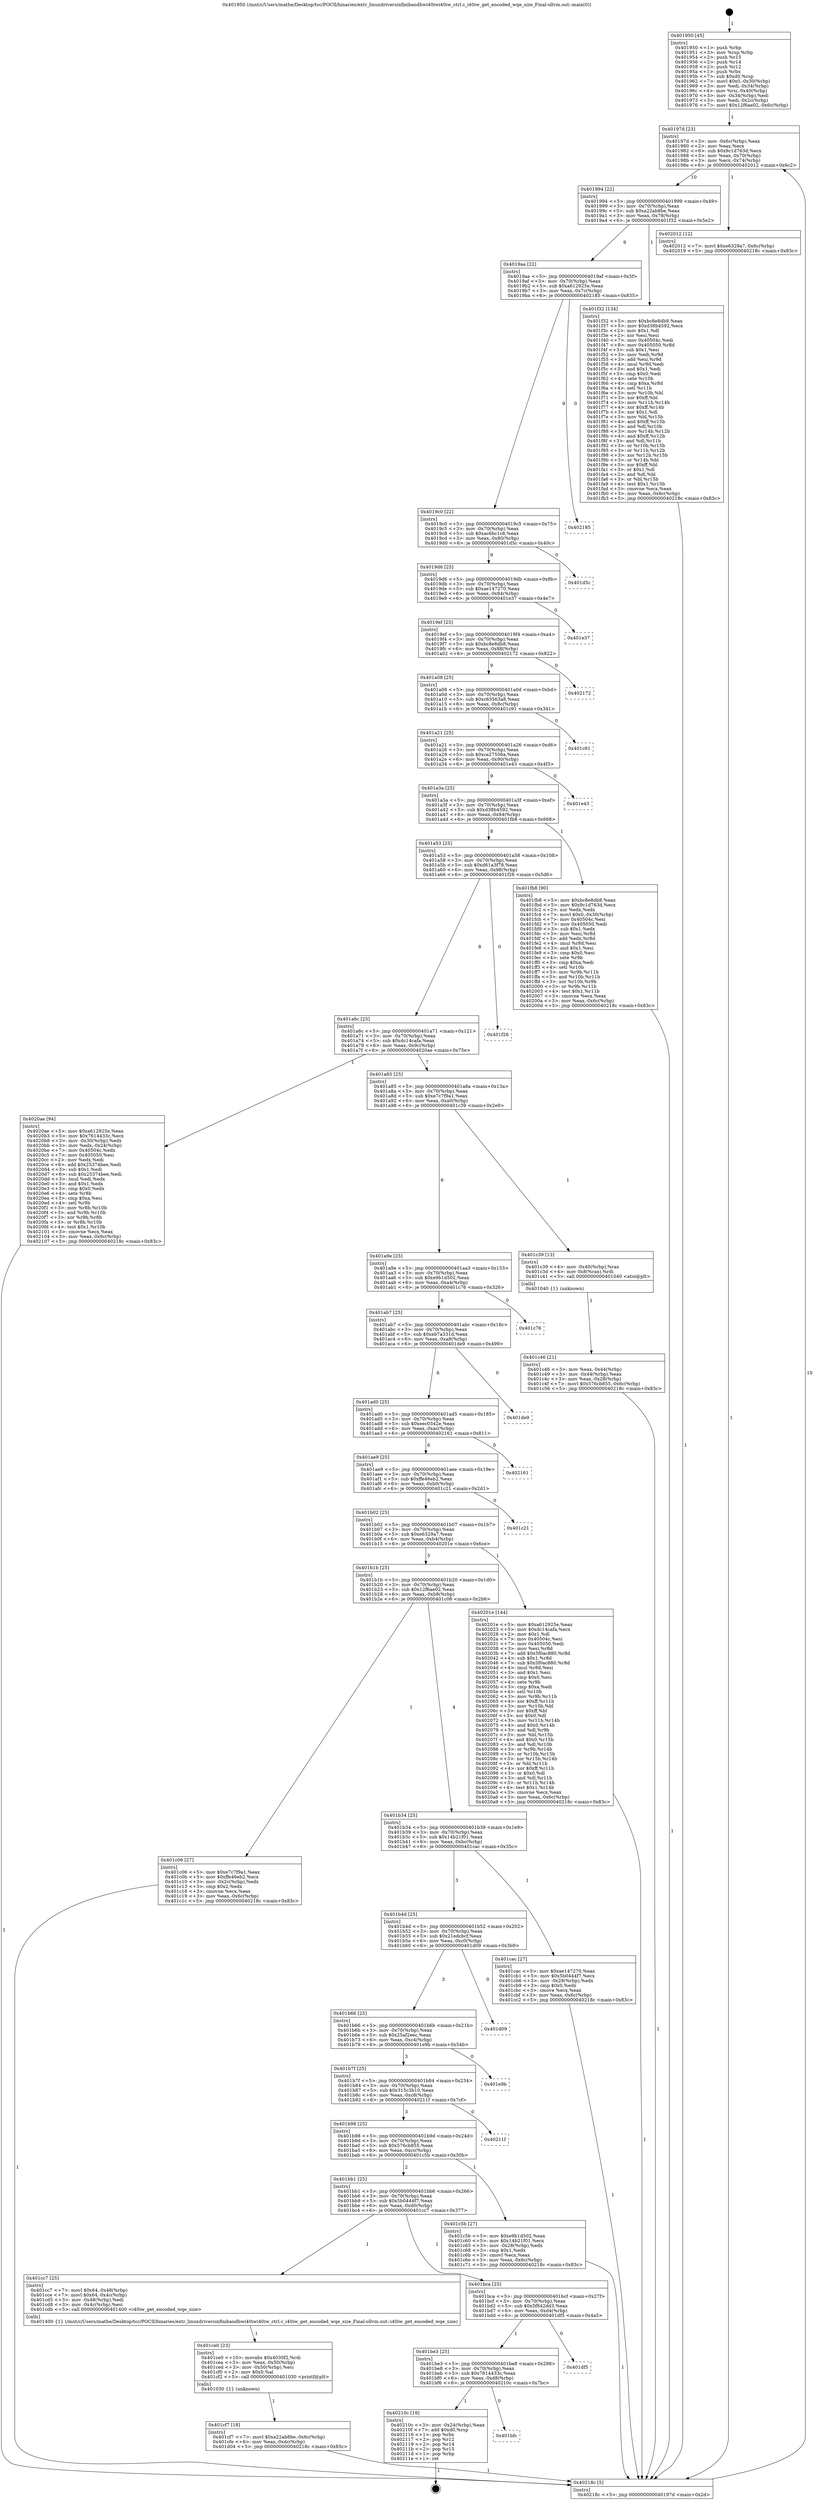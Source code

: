 digraph "0x401950" {
  label = "0x401950 (/mnt/c/Users/mathe/Desktop/tcc/POCII/binaries/extr_linuxdriversinfinibandhwi40iwi40iw_ctrl.c_i40iw_get_encoded_wqe_size_Final-ollvm.out::main(0))"
  labelloc = "t"
  node[shape=record]

  Entry [label="",width=0.3,height=0.3,shape=circle,fillcolor=black,style=filled]
  "0x40197d" [label="{
     0x40197d [23]\l
     | [instrs]\l
     &nbsp;&nbsp;0x40197d \<+3\>: mov -0x6c(%rbp),%eax\l
     &nbsp;&nbsp;0x401980 \<+2\>: mov %eax,%ecx\l
     &nbsp;&nbsp;0x401982 \<+6\>: sub $0x9c1d763d,%ecx\l
     &nbsp;&nbsp;0x401988 \<+3\>: mov %eax,-0x70(%rbp)\l
     &nbsp;&nbsp;0x40198b \<+3\>: mov %ecx,-0x74(%rbp)\l
     &nbsp;&nbsp;0x40198e \<+6\>: je 0000000000402012 \<main+0x6c2\>\l
  }"]
  "0x402012" [label="{
     0x402012 [12]\l
     | [instrs]\l
     &nbsp;&nbsp;0x402012 \<+7\>: movl $0xe6329a7,-0x6c(%rbp)\l
     &nbsp;&nbsp;0x402019 \<+5\>: jmp 000000000040218c \<main+0x83c\>\l
  }"]
  "0x401994" [label="{
     0x401994 [22]\l
     | [instrs]\l
     &nbsp;&nbsp;0x401994 \<+5\>: jmp 0000000000401999 \<main+0x49\>\l
     &nbsp;&nbsp;0x401999 \<+3\>: mov -0x70(%rbp),%eax\l
     &nbsp;&nbsp;0x40199c \<+5\>: sub $0xa22ab8be,%eax\l
     &nbsp;&nbsp;0x4019a1 \<+3\>: mov %eax,-0x78(%rbp)\l
     &nbsp;&nbsp;0x4019a4 \<+6\>: je 0000000000401f32 \<main+0x5e2\>\l
  }"]
  Exit [label="",width=0.3,height=0.3,shape=circle,fillcolor=black,style=filled,peripheries=2]
  "0x401f32" [label="{
     0x401f32 [134]\l
     | [instrs]\l
     &nbsp;&nbsp;0x401f32 \<+5\>: mov $0xbc8e8db8,%eax\l
     &nbsp;&nbsp;0x401f37 \<+5\>: mov $0xd38b4592,%ecx\l
     &nbsp;&nbsp;0x401f3c \<+2\>: mov $0x1,%dl\l
     &nbsp;&nbsp;0x401f3e \<+2\>: xor %esi,%esi\l
     &nbsp;&nbsp;0x401f40 \<+7\>: mov 0x40504c,%edi\l
     &nbsp;&nbsp;0x401f47 \<+8\>: mov 0x405050,%r8d\l
     &nbsp;&nbsp;0x401f4f \<+3\>: sub $0x1,%esi\l
     &nbsp;&nbsp;0x401f52 \<+3\>: mov %edi,%r9d\l
     &nbsp;&nbsp;0x401f55 \<+3\>: add %esi,%r9d\l
     &nbsp;&nbsp;0x401f58 \<+4\>: imul %r9d,%edi\l
     &nbsp;&nbsp;0x401f5c \<+3\>: and $0x1,%edi\l
     &nbsp;&nbsp;0x401f5f \<+3\>: cmp $0x0,%edi\l
     &nbsp;&nbsp;0x401f62 \<+4\>: sete %r10b\l
     &nbsp;&nbsp;0x401f66 \<+4\>: cmp $0xa,%r8d\l
     &nbsp;&nbsp;0x401f6a \<+4\>: setl %r11b\l
     &nbsp;&nbsp;0x401f6e \<+3\>: mov %r10b,%bl\l
     &nbsp;&nbsp;0x401f71 \<+3\>: xor $0xff,%bl\l
     &nbsp;&nbsp;0x401f74 \<+3\>: mov %r11b,%r14b\l
     &nbsp;&nbsp;0x401f77 \<+4\>: xor $0xff,%r14b\l
     &nbsp;&nbsp;0x401f7b \<+3\>: xor $0x1,%dl\l
     &nbsp;&nbsp;0x401f7e \<+3\>: mov %bl,%r15b\l
     &nbsp;&nbsp;0x401f81 \<+4\>: and $0xff,%r15b\l
     &nbsp;&nbsp;0x401f85 \<+3\>: and %dl,%r10b\l
     &nbsp;&nbsp;0x401f88 \<+3\>: mov %r14b,%r12b\l
     &nbsp;&nbsp;0x401f8b \<+4\>: and $0xff,%r12b\l
     &nbsp;&nbsp;0x401f8f \<+3\>: and %dl,%r11b\l
     &nbsp;&nbsp;0x401f92 \<+3\>: or %r10b,%r15b\l
     &nbsp;&nbsp;0x401f95 \<+3\>: or %r11b,%r12b\l
     &nbsp;&nbsp;0x401f98 \<+3\>: xor %r12b,%r15b\l
     &nbsp;&nbsp;0x401f9b \<+3\>: or %r14b,%bl\l
     &nbsp;&nbsp;0x401f9e \<+3\>: xor $0xff,%bl\l
     &nbsp;&nbsp;0x401fa1 \<+3\>: or $0x1,%dl\l
     &nbsp;&nbsp;0x401fa4 \<+2\>: and %dl,%bl\l
     &nbsp;&nbsp;0x401fa6 \<+3\>: or %bl,%r15b\l
     &nbsp;&nbsp;0x401fa9 \<+4\>: test $0x1,%r15b\l
     &nbsp;&nbsp;0x401fad \<+3\>: cmovne %ecx,%eax\l
     &nbsp;&nbsp;0x401fb0 \<+3\>: mov %eax,-0x6c(%rbp)\l
     &nbsp;&nbsp;0x401fb3 \<+5\>: jmp 000000000040218c \<main+0x83c\>\l
  }"]
  "0x4019aa" [label="{
     0x4019aa [22]\l
     | [instrs]\l
     &nbsp;&nbsp;0x4019aa \<+5\>: jmp 00000000004019af \<main+0x5f\>\l
     &nbsp;&nbsp;0x4019af \<+3\>: mov -0x70(%rbp),%eax\l
     &nbsp;&nbsp;0x4019b2 \<+5\>: sub $0xa612925e,%eax\l
     &nbsp;&nbsp;0x4019b7 \<+3\>: mov %eax,-0x7c(%rbp)\l
     &nbsp;&nbsp;0x4019ba \<+6\>: je 0000000000402185 \<main+0x835\>\l
  }"]
  "0x401bfc" [label="{
     0x401bfc\l
  }", style=dashed]
  "0x402185" [label="{
     0x402185\l
  }", style=dashed]
  "0x4019c0" [label="{
     0x4019c0 [22]\l
     | [instrs]\l
     &nbsp;&nbsp;0x4019c0 \<+5\>: jmp 00000000004019c5 \<main+0x75\>\l
     &nbsp;&nbsp;0x4019c5 \<+3\>: mov -0x70(%rbp),%eax\l
     &nbsp;&nbsp;0x4019c8 \<+5\>: sub $0xac6bc1c8,%eax\l
     &nbsp;&nbsp;0x4019cd \<+3\>: mov %eax,-0x80(%rbp)\l
     &nbsp;&nbsp;0x4019d0 \<+6\>: je 0000000000401d5c \<main+0x40c\>\l
  }"]
  "0x40210c" [label="{
     0x40210c [19]\l
     | [instrs]\l
     &nbsp;&nbsp;0x40210c \<+3\>: mov -0x24(%rbp),%eax\l
     &nbsp;&nbsp;0x40210f \<+7\>: add $0xd0,%rsp\l
     &nbsp;&nbsp;0x402116 \<+1\>: pop %rbx\l
     &nbsp;&nbsp;0x402117 \<+2\>: pop %r12\l
     &nbsp;&nbsp;0x402119 \<+2\>: pop %r14\l
     &nbsp;&nbsp;0x40211b \<+2\>: pop %r15\l
     &nbsp;&nbsp;0x40211d \<+1\>: pop %rbp\l
     &nbsp;&nbsp;0x40211e \<+1\>: ret\l
  }"]
  "0x401d5c" [label="{
     0x401d5c\l
  }", style=dashed]
  "0x4019d6" [label="{
     0x4019d6 [25]\l
     | [instrs]\l
     &nbsp;&nbsp;0x4019d6 \<+5\>: jmp 00000000004019db \<main+0x8b\>\l
     &nbsp;&nbsp;0x4019db \<+3\>: mov -0x70(%rbp),%eax\l
     &nbsp;&nbsp;0x4019de \<+5\>: sub $0xae147270,%eax\l
     &nbsp;&nbsp;0x4019e3 \<+6\>: mov %eax,-0x84(%rbp)\l
     &nbsp;&nbsp;0x4019e9 \<+6\>: je 0000000000401e37 \<main+0x4e7\>\l
  }"]
  "0x401be3" [label="{
     0x401be3 [25]\l
     | [instrs]\l
     &nbsp;&nbsp;0x401be3 \<+5\>: jmp 0000000000401be8 \<main+0x298\>\l
     &nbsp;&nbsp;0x401be8 \<+3\>: mov -0x70(%rbp),%eax\l
     &nbsp;&nbsp;0x401beb \<+5\>: sub $0x7614433c,%eax\l
     &nbsp;&nbsp;0x401bf0 \<+6\>: mov %eax,-0xd8(%rbp)\l
     &nbsp;&nbsp;0x401bf6 \<+6\>: je 000000000040210c \<main+0x7bc\>\l
  }"]
  "0x401e37" [label="{
     0x401e37\l
  }", style=dashed]
  "0x4019ef" [label="{
     0x4019ef [25]\l
     | [instrs]\l
     &nbsp;&nbsp;0x4019ef \<+5\>: jmp 00000000004019f4 \<main+0xa4\>\l
     &nbsp;&nbsp;0x4019f4 \<+3\>: mov -0x70(%rbp),%eax\l
     &nbsp;&nbsp;0x4019f7 \<+5\>: sub $0xbc8e8db8,%eax\l
     &nbsp;&nbsp;0x4019fc \<+6\>: mov %eax,-0x88(%rbp)\l
     &nbsp;&nbsp;0x401a02 \<+6\>: je 0000000000402172 \<main+0x822\>\l
  }"]
  "0x401df5" [label="{
     0x401df5\l
  }", style=dashed]
  "0x402172" [label="{
     0x402172\l
  }", style=dashed]
  "0x401a08" [label="{
     0x401a08 [25]\l
     | [instrs]\l
     &nbsp;&nbsp;0x401a08 \<+5\>: jmp 0000000000401a0d \<main+0xbd\>\l
     &nbsp;&nbsp;0x401a0d \<+3\>: mov -0x70(%rbp),%eax\l
     &nbsp;&nbsp;0x401a10 \<+5\>: sub $0xc63563a8,%eax\l
     &nbsp;&nbsp;0x401a15 \<+6\>: mov %eax,-0x8c(%rbp)\l
     &nbsp;&nbsp;0x401a1b \<+6\>: je 0000000000401c91 \<main+0x341\>\l
  }"]
  "0x401cf7" [label="{
     0x401cf7 [18]\l
     | [instrs]\l
     &nbsp;&nbsp;0x401cf7 \<+7\>: movl $0xa22ab8be,-0x6c(%rbp)\l
     &nbsp;&nbsp;0x401cfe \<+6\>: mov %eax,-0xdc(%rbp)\l
     &nbsp;&nbsp;0x401d04 \<+5\>: jmp 000000000040218c \<main+0x83c\>\l
  }"]
  "0x401c91" [label="{
     0x401c91\l
  }", style=dashed]
  "0x401a21" [label="{
     0x401a21 [25]\l
     | [instrs]\l
     &nbsp;&nbsp;0x401a21 \<+5\>: jmp 0000000000401a26 \<main+0xd6\>\l
     &nbsp;&nbsp;0x401a26 \<+3\>: mov -0x70(%rbp),%eax\l
     &nbsp;&nbsp;0x401a29 \<+5\>: sub $0xca27556a,%eax\l
     &nbsp;&nbsp;0x401a2e \<+6\>: mov %eax,-0x90(%rbp)\l
     &nbsp;&nbsp;0x401a34 \<+6\>: je 0000000000401e43 \<main+0x4f3\>\l
  }"]
  "0x401ce0" [label="{
     0x401ce0 [23]\l
     | [instrs]\l
     &nbsp;&nbsp;0x401ce0 \<+10\>: movabs $0x4030f2,%rdi\l
     &nbsp;&nbsp;0x401cea \<+3\>: mov %eax,-0x50(%rbp)\l
     &nbsp;&nbsp;0x401ced \<+3\>: mov -0x50(%rbp),%esi\l
     &nbsp;&nbsp;0x401cf0 \<+2\>: mov $0x0,%al\l
     &nbsp;&nbsp;0x401cf2 \<+5\>: call 0000000000401030 \<printf@plt\>\l
     | [calls]\l
     &nbsp;&nbsp;0x401030 \{1\} (unknown)\l
  }"]
  "0x401e43" [label="{
     0x401e43\l
  }", style=dashed]
  "0x401a3a" [label="{
     0x401a3a [25]\l
     | [instrs]\l
     &nbsp;&nbsp;0x401a3a \<+5\>: jmp 0000000000401a3f \<main+0xef\>\l
     &nbsp;&nbsp;0x401a3f \<+3\>: mov -0x70(%rbp),%eax\l
     &nbsp;&nbsp;0x401a42 \<+5\>: sub $0xd38b4592,%eax\l
     &nbsp;&nbsp;0x401a47 \<+6\>: mov %eax,-0x94(%rbp)\l
     &nbsp;&nbsp;0x401a4d \<+6\>: je 0000000000401fb8 \<main+0x668\>\l
  }"]
  "0x401bca" [label="{
     0x401bca [25]\l
     | [instrs]\l
     &nbsp;&nbsp;0x401bca \<+5\>: jmp 0000000000401bcf \<main+0x27f\>\l
     &nbsp;&nbsp;0x401bcf \<+3\>: mov -0x70(%rbp),%eax\l
     &nbsp;&nbsp;0x401bd2 \<+5\>: sub $0x5f842dd3,%eax\l
     &nbsp;&nbsp;0x401bd7 \<+6\>: mov %eax,-0xd4(%rbp)\l
     &nbsp;&nbsp;0x401bdd \<+6\>: je 0000000000401df5 \<main+0x4a5\>\l
  }"]
  "0x401fb8" [label="{
     0x401fb8 [90]\l
     | [instrs]\l
     &nbsp;&nbsp;0x401fb8 \<+5\>: mov $0xbc8e8db8,%eax\l
     &nbsp;&nbsp;0x401fbd \<+5\>: mov $0x9c1d763d,%ecx\l
     &nbsp;&nbsp;0x401fc2 \<+2\>: xor %edx,%edx\l
     &nbsp;&nbsp;0x401fc4 \<+7\>: movl $0x0,-0x30(%rbp)\l
     &nbsp;&nbsp;0x401fcb \<+7\>: mov 0x40504c,%esi\l
     &nbsp;&nbsp;0x401fd2 \<+7\>: mov 0x405050,%edi\l
     &nbsp;&nbsp;0x401fd9 \<+3\>: sub $0x1,%edx\l
     &nbsp;&nbsp;0x401fdc \<+3\>: mov %esi,%r8d\l
     &nbsp;&nbsp;0x401fdf \<+3\>: add %edx,%r8d\l
     &nbsp;&nbsp;0x401fe2 \<+4\>: imul %r8d,%esi\l
     &nbsp;&nbsp;0x401fe6 \<+3\>: and $0x1,%esi\l
     &nbsp;&nbsp;0x401fe9 \<+3\>: cmp $0x0,%esi\l
     &nbsp;&nbsp;0x401fec \<+4\>: sete %r9b\l
     &nbsp;&nbsp;0x401ff0 \<+3\>: cmp $0xa,%edi\l
     &nbsp;&nbsp;0x401ff3 \<+4\>: setl %r10b\l
     &nbsp;&nbsp;0x401ff7 \<+3\>: mov %r9b,%r11b\l
     &nbsp;&nbsp;0x401ffa \<+3\>: and %r10b,%r11b\l
     &nbsp;&nbsp;0x401ffd \<+3\>: xor %r10b,%r9b\l
     &nbsp;&nbsp;0x402000 \<+3\>: or %r9b,%r11b\l
     &nbsp;&nbsp;0x402003 \<+4\>: test $0x1,%r11b\l
     &nbsp;&nbsp;0x402007 \<+3\>: cmovne %ecx,%eax\l
     &nbsp;&nbsp;0x40200a \<+3\>: mov %eax,-0x6c(%rbp)\l
     &nbsp;&nbsp;0x40200d \<+5\>: jmp 000000000040218c \<main+0x83c\>\l
  }"]
  "0x401a53" [label="{
     0x401a53 [25]\l
     | [instrs]\l
     &nbsp;&nbsp;0x401a53 \<+5\>: jmp 0000000000401a58 \<main+0x108\>\l
     &nbsp;&nbsp;0x401a58 \<+3\>: mov -0x70(%rbp),%eax\l
     &nbsp;&nbsp;0x401a5b \<+5\>: sub $0xd61a3f78,%eax\l
     &nbsp;&nbsp;0x401a60 \<+6\>: mov %eax,-0x98(%rbp)\l
     &nbsp;&nbsp;0x401a66 \<+6\>: je 0000000000401f26 \<main+0x5d6\>\l
  }"]
  "0x401cc7" [label="{
     0x401cc7 [25]\l
     | [instrs]\l
     &nbsp;&nbsp;0x401cc7 \<+7\>: movl $0x64,-0x48(%rbp)\l
     &nbsp;&nbsp;0x401cce \<+7\>: movl $0x64,-0x4c(%rbp)\l
     &nbsp;&nbsp;0x401cd5 \<+3\>: mov -0x48(%rbp),%edi\l
     &nbsp;&nbsp;0x401cd8 \<+3\>: mov -0x4c(%rbp),%esi\l
     &nbsp;&nbsp;0x401cdb \<+5\>: call 0000000000401400 \<i40iw_get_encoded_wqe_size\>\l
     | [calls]\l
     &nbsp;&nbsp;0x401400 \{1\} (/mnt/c/Users/mathe/Desktop/tcc/POCII/binaries/extr_linuxdriversinfinibandhwi40iwi40iw_ctrl.c_i40iw_get_encoded_wqe_size_Final-ollvm.out::i40iw_get_encoded_wqe_size)\l
  }"]
  "0x401f26" [label="{
     0x401f26\l
  }", style=dashed]
  "0x401a6c" [label="{
     0x401a6c [25]\l
     | [instrs]\l
     &nbsp;&nbsp;0x401a6c \<+5\>: jmp 0000000000401a71 \<main+0x121\>\l
     &nbsp;&nbsp;0x401a71 \<+3\>: mov -0x70(%rbp),%eax\l
     &nbsp;&nbsp;0x401a74 \<+5\>: sub $0xdc14cafa,%eax\l
     &nbsp;&nbsp;0x401a79 \<+6\>: mov %eax,-0x9c(%rbp)\l
     &nbsp;&nbsp;0x401a7f \<+6\>: je 00000000004020ae \<main+0x75e\>\l
  }"]
  "0x401bb1" [label="{
     0x401bb1 [25]\l
     | [instrs]\l
     &nbsp;&nbsp;0x401bb1 \<+5\>: jmp 0000000000401bb6 \<main+0x266\>\l
     &nbsp;&nbsp;0x401bb6 \<+3\>: mov -0x70(%rbp),%eax\l
     &nbsp;&nbsp;0x401bb9 \<+5\>: sub $0x5b0444f7,%eax\l
     &nbsp;&nbsp;0x401bbe \<+6\>: mov %eax,-0xd0(%rbp)\l
     &nbsp;&nbsp;0x401bc4 \<+6\>: je 0000000000401cc7 \<main+0x377\>\l
  }"]
  "0x4020ae" [label="{
     0x4020ae [94]\l
     | [instrs]\l
     &nbsp;&nbsp;0x4020ae \<+5\>: mov $0xa612925e,%eax\l
     &nbsp;&nbsp;0x4020b3 \<+5\>: mov $0x7614433c,%ecx\l
     &nbsp;&nbsp;0x4020b8 \<+3\>: mov -0x30(%rbp),%edx\l
     &nbsp;&nbsp;0x4020bb \<+3\>: mov %edx,-0x24(%rbp)\l
     &nbsp;&nbsp;0x4020be \<+7\>: mov 0x40504c,%edx\l
     &nbsp;&nbsp;0x4020c5 \<+7\>: mov 0x405050,%esi\l
     &nbsp;&nbsp;0x4020cc \<+2\>: mov %edx,%edi\l
     &nbsp;&nbsp;0x4020ce \<+6\>: add $0x25374bee,%edi\l
     &nbsp;&nbsp;0x4020d4 \<+3\>: sub $0x1,%edi\l
     &nbsp;&nbsp;0x4020d7 \<+6\>: sub $0x25374bee,%edi\l
     &nbsp;&nbsp;0x4020dd \<+3\>: imul %edi,%edx\l
     &nbsp;&nbsp;0x4020e0 \<+3\>: and $0x1,%edx\l
     &nbsp;&nbsp;0x4020e3 \<+3\>: cmp $0x0,%edx\l
     &nbsp;&nbsp;0x4020e6 \<+4\>: sete %r8b\l
     &nbsp;&nbsp;0x4020ea \<+3\>: cmp $0xa,%esi\l
     &nbsp;&nbsp;0x4020ed \<+4\>: setl %r9b\l
     &nbsp;&nbsp;0x4020f1 \<+3\>: mov %r8b,%r10b\l
     &nbsp;&nbsp;0x4020f4 \<+3\>: and %r9b,%r10b\l
     &nbsp;&nbsp;0x4020f7 \<+3\>: xor %r9b,%r8b\l
     &nbsp;&nbsp;0x4020fa \<+3\>: or %r8b,%r10b\l
     &nbsp;&nbsp;0x4020fd \<+4\>: test $0x1,%r10b\l
     &nbsp;&nbsp;0x402101 \<+3\>: cmovne %ecx,%eax\l
     &nbsp;&nbsp;0x402104 \<+3\>: mov %eax,-0x6c(%rbp)\l
     &nbsp;&nbsp;0x402107 \<+5\>: jmp 000000000040218c \<main+0x83c\>\l
  }"]
  "0x401a85" [label="{
     0x401a85 [25]\l
     | [instrs]\l
     &nbsp;&nbsp;0x401a85 \<+5\>: jmp 0000000000401a8a \<main+0x13a\>\l
     &nbsp;&nbsp;0x401a8a \<+3\>: mov -0x70(%rbp),%eax\l
     &nbsp;&nbsp;0x401a8d \<+5\>: sub $0xe7c7f9a1,%eax\l
     &nbsp;&nbsp;0x401a92 \<+6\>: mov %eax,-0xa0(%rbp)\l
     &nbsp;&nbsp;0x401a98 \<+6\>: je 0000000000401c39 \<main+0x2e9\>\l
  }"]
  "0x401c5b" [label="{
     0x401c5b [27]\l
     | [instrs]\l
     &nbsp;&nbsp;0x401c5b \<+5\>: mov $0xe9b1d502,%eax\l
     &nbsp;&nbsp;0x401c60 \<+5\>: mov $0x14b21f01,%ecx\l
     &nbsp;&nbsp;0x401c65 \<+3\>: mov -0x28(%rbp),%edx\l
     &nbsp;&nbsp;0x401c68 \<+3\>: cmp $0x1,%edx\l
     &nbsp;&nbsp;0x401c6b \<+3\>: cmovl %ecx,%eax\l
     &nbsp;&nbsp;0x401c6e \<+3\>: mov %eax,-0x6c(%rbp)\l
     &nbsp;&nbsp;0x401c71 \<+5\>: jmp 000000000040218c \<main+0x83c\>\l
  }"]
  "0x401c39" [label="{
     0x401c39 [13]\l
     | [instrs]\l
     &nbsp;&nbsp;0x401c39 \<+4\>: mov -0x40(%rbp),%rax\l
     &nbsp;&nbsp;0x401c3d \<+4\>: mov 0x8(%rax),%rdi\l
     &nbsp;&nbsp;0x401c41 \<+5\>: call 0000000000401040 \<atoi@plt\>\l
     | [calls]\l
     &nbsp;&nbsp;0x401040 \{1\} (unknown)\l
  }"]
  "0x401a9e" [label="{
     0x401a9e [25]\l
     | [instrs]\l
     &nbsp;&nbsp;0x401a9e \<+5\>: jmp 0000000000401aa3 \<main+0x153\>\l
     &nbsp;&nbsp;0x401aa3 \<+3\>: mov -0x70(%rbp),%eax\l
     &nbsp;&nbsp;0x401aa6 \<+5\>: sub $0xe9b1d502,%eax\l
     &nbsp;&nbsp;0x401aab \<+6\>: mov %eax,-0xa4(%rbp)\l
     &nbsp;&nbsp;0x401ab1 \<+6\>: je 0000000000401c76 \<main+0x326\>\l
  }"]
  "0x401b98" [label="{
     0x401b98 [25]\l
     | [instrs]\l
     &nbsp;&nbsp;0x401b98 \<+5\>: jmp 0000000000401b9d \<main+0x24d\>\l
     &nbsp;&nbsp;0x401b9d \<+3\>: mov -0x70(%rbp),%eax\l
     &nbsp;&nbsp;0x401ba0 \<+5\>: sub $0x576cb855,%eax\l
     &nbsp;&nbsp;0x401ba5 \<+6\>: mov %eax,-0xcc(%rbp)\l
     &nbsp;&nbsp;0x401bab \<+6\>: je 0000000000401c5b \<main+0x30b\>\l
  }"]
  "0x401c76" [label="{
     0x401c76\l
  }", style=dashed]
  "0x401ab7" [label="{
     0x401ab7 [25]\l
     | [instrs]\l
     &nbsp;&nbsp;0x401ab7 \<+5\>: jmp 0000000000401abc \<main+0x16c\>\l
     &nbsp;&nbsp;0x401abc \<+3\>: mov -0x70(%rbp),%eax\l
     &nbsp;&nbsp;0x401abf \<+5\>: sub $0xeb7a331d,%eax\l
     &nbsp;&nbsp;0x401ac4 \<+6\>: mov %eax,-0xa8(%rbp)\l
     &nbsp;&nbsp;0x401aca \<+6\>: je 0000000000401de9 \<main+0x499\>\l
  }"]
  "0x40211f" [label="{
     0x40211f\l
  }", style=dashed]
  "0x401de9" [label="{
     0x401de9\l
  }", style=dashed]
  "0x401ad0" [label="{
     0x401ad0 [25]\l
     | [instrs]\l
     &nbsp;&nbsp;0x401ad0 \<+5\>: jmp 0000000000401ad5 \<main+0x185\>\l
     &nbsp;&nbsp;0x401ad5 \<+3\>: mov -0x70(%rbp),%eax\l
     &nbsp;&nbsp;0x401ad8 \<+5\>: sub $0xeec0342e,%eax\l
     &nbsp;&nbsp;0x401add \<+6\>: mov %eax,-0xac(%rbp)\l
     &nbsp;&nbsp;0x401ae3 \<+6\>: je 0000000000402161 \<main+0x811\>\l
  }"]
  "0x401b7f" [label="{
     0x401b7f [25]\l
     | [instrs]\l
     &nbsp;&nbsp;0x401b7f \<+5\>: jmp 0000000000401b84 \<main+0x234\>\l
     &nbsp;&nbsp;0x401b84 \<+3\>: mov -0x70(%rbp),%eax\l
     &nbsp;&nbsp;0x401b87 \<+5\>: sub $0x315c3b10,%eax\l
     &nbsp;&nbsp;0x401b8c \<+6\>: mov %eax,-0xc8(%rbp)\l
     &nbsp;&nbsp;0x401b92 \<+6\>: je 000000000040211f \<main+0x7cf\>\l
  }"]
  "0x402161" [label="{
     0x402161\l
  }", style=dashed]
  "0x401ae9" [label="{
     0x401ae9 [25]\l
     | [instrs]\l
     &nbsp;&nbsp;0x401ae9 \<+5\>: jmp 0000000000401aee \<main+0x19e\>\l
     &nbsp;&nbsp;0x401aee \<+3\>: mov -0x70(%rbp),%eax\l
     &nbsp;&nbsp;0x401af1 \<+5\>: sub $0xffe46eb2,%eax\l
     &nbsp;&nbsp;0x401af6 \<+6\>: mov %eax,-0xb0(%rbp)\l
     &nbsp;&nbsp;0x401afc \<+6\>: je 0000000000401c21 \<main+0x2d1\>\l
  }"]
  "0x401e9b" [label="{
     0x401e9b\l
  }", style=dashed]
  "0x401c21" [label="{
     0x401c21\l
  }", style=dashed]
  "0x401b02" [label="{
     0x401b02 [25]\l
     | [instrs]\l
     &nbsp;&nbsp;0x401b02 \<+5\>: jmp 0000000000401b07 \<main+0x1b7\>\l
     &nbsp;&nbsp;0x401b07 \<+3\>: mov -0x70(%rbp),%eax\l
     &nbsp;&nbsp;0x401b0a \<+5\>: sub $0xe6329a7,%eax\l
     &nbsp;&nbsp;0x401b0f \<+6\>: mov %eax,-0xb4(%rbp)\l
     &nbsp;&nbsp;0x401b15 \<+6\>: je 000000000040201e \<main+0x6ce\>\l
  }"]
  "0x401b66" [label="{
     0x401b66 [25]\l
     | [instrs]\l
     &nbsp;&nbsp;0x401b66 \<+5\>: jmp 0000000000401b6b \<main+0x21b\>\l
     &nbsp;&nbsp;0x401b6b \<+3\>: mov -0x70(%rbp),%eax\l
     &nbsp;&nbsp;0x401b6e \<+5\>: sub $0x25af2eec,%eax\l
     &nbsp;&nbsp;0x401b73 \<+6\>: mov %eax,-0xc4(%rbp)\l
     &nbsp;&nbsp;0x401b79 \<+6\>: je 0000000000401e9b \<main+0x54b\>\l
  }"]
  "0x40201e" [label="{
     0x40201e [144]\l
     | [instrs]\l
     &nbsp;&nbsp;0x40201e \<+5\>: mov $0xa612925e,%eax\l
     &nbsp;&nbsp;0x402023 \<+5\>: mov $0xdc14cafa,%ecx\l
     &nbsp;&nbsp;0x402028 \<+2\>: mov $0x1,%dl\l
     &nbsp;&nbsp;0x40202a \<+7\>: mov 0x40504c,%esi\l
     &nbsp;&nbsp;0x402031 \<+7\>: mov 0x405050,%edi\l
     &nbsp;&nbsp;0x402038 \<+3\>: mov %esi,%r8d\l
     &nbsp;&nbsp;0x40203b \<+7\>: add $0x5f0ac880,%r8d\l
     &nbsp;&nbsp;0x402042 \<+4\>: sub $0x1,%r8d\l
     &nbsp;&nbsp;0x402046 \<+7\>: sub $0x5f0ac880,%r8d\l
     &nbsp;&nbsp;0x40204d \<+4\>: imul %r8d,%esi\l
     &nbsp;&nbsp;0x402051 \<+3\>: and $0x1,%esi\l
     &nbsp;&nbsp;0x402054 \<+3\>: cmp $0x0,%esi\l
     &nbsp;&nbsp;0x402057 \<+4\>: sete %r9b\l
     &nbsp;&nbsp;0x40205b \<+3\>: cmp $0xa,%edi\l
     &nbsp;&nbsp;0x40205e \<+4\>: setl %r10b\l
     &nbsp;&nbsp;0x402062 \<+3\>: mov %r9b,%r11b\l
     &nbsp;&nbsp;0x402065 \<+4\>: xor $0xff,%r11b\l
     &nbsp;&nbsp;0x402069 \<+3\>: mov %r10b,%bl\l
     &nbsp;&nbsp;0x40206c \<+3\>: xor $0xff,%bl\l
     &nbsp;&nbsp;0x40206f \<+3\>: xor $0x0,%dl\l
     &nbsp;&nbsp;0x402072 \<+3\>: mov %r11b,%r14b\l
     &nbsp;&nbsp;0x402075 \<+4\>: and $0x0,%r14b\l
     &nbsp;&nbsp;0x402079 \<+3\>: and %dl,%r9b\l
     &nbsp;&nbsp;0x40207c \<+3\>: mov %bl,%r15b\l
     &nbsp;&nbsp;0x40207f \<+4\>: and $0x0,%r15b\l
     &nbsp;&nbsp;0x402083 \<+3\>: and %dl,%r10b\l
     &nbsp;&nbsp;0x402086 \<+3\>: or %r9b,%r14b\l
     &nbsp;&nbsp;0x402089 \<+3\>: or %r10b,%r15b\l
     &nbsp;&nbsp;0x40208c \<+3\>: xor %r15b,%r14b\l
     &nbsp;&nbsp;0x40208f \<+3\>: or %bl,%r11b\l
     &nbsp;&nbsp;0x402092 \<+4\>: xor $0xff,%r11b\l
     &nbsp;&nbsp;0x402096 \<+3\>: or $0x0,%dl\l
     &nbsp;&nbsp;0x402099 \<+3\>: and %dl,%r11b\l
     &nbsp;&nbsp;0x40209c \<+3\>: or %r11b,%r14b\l
     &nbsp;&nbsp;0x40209f \<+4\>: test $0x1,%r14b\l
     &nbsp;&nbsp;0x4020a3 \<+3\>: cmovne %ecx,%eax\l
     &nbsp;&nbsp;0x4020a6 \<+3\>: mov %eax,-0x6c(%rbp)\l
     &nbsp;&nbsp;0x4020a9 \<+5\>: jmp 000000000040218c \<main+0x83c\>\l
  }"]
  "0x401b1b" [label="{
     0x401b1b [25]\l
     | [instrs]\l
     &nbsp;&nbsp;0x401b1b \<+5\>: jmp 0000000000401b20 \<main+0x1d0\>\l
     &nbsp;&nbsp;0x401b20 \<+3\>: mov -0x70(%rbp),%eax\l
     &nbsp;&nbsp;0x401b23 \<+5\>: sub $0x12f6ae02,%eax\l
     &nbsp;&nbsp;0x401b28 \<+6\>: mov %eax,-0xb8(%rbp)\l
     &nbsp;&nbsp;0x401b2e \<+6\>: je 0000000000401c06 \<main+0x2b6\>\l
  }"]
  "0x401d09" [label="{
     0x401d09\l
  }", style=dashed]
  "0x401c06" [label="{
     0x401c06 [27]\l
     | [instrs]\l
     &nbsp;&nbsp;0x401c06 \<+5\>: mov $0xe7c7f9a1,%eax\l
     &nbsp;&nbsp;0x401c0b \<+5\>: mov $0xffe46eb2,%ecx\l
     &nbsp;&nbsp;0x401c10 \<+3\>: mov -0x2c(%rbp),%edx\l
     &nbsp;&nbsp;0x401c13 \<+3\>: cmp $0x2,%edx\l
     &nbsp;&nbsp;0x401c16 \<+3\>: cmovne %ecx,%eax\l
     &nbsp;&nbsp;0x401c19 \<+3\>: mov %eax,-0x6c(%rbp)\l
     &nbsp;&nbsp;0x401c1c \<+5\>: jmp 000000000040218c \<main+0x83c\>\l
  }"]
  "0x401b34" [label="{
     0x401b34 [25]\l
     | [instrs]\l
     &nbsp;&nbsp;0x401b34 \<+5\>: jmp 0000000000401b39 \<main+0x1e9\>\l
     &nbsp;&nbsp;0x401b39 \<+3\>: mov -0x70(%rbp),%eax\l
     &nbsp;&nbsp;0x401b3c \<+5\>: sub $0x14b21f01,%eax\l
     &nbsp;&nbsp;0x401b41 \<+6\>: mov %eax,-0xbc(%rbp)\l
     &nbsp;&nbsp;0x401b47 \<+6\>: je 0000000000401cac \<main+0x35c\>\l
  }"]
  "0x40218c" [label="{
     0x40218c [5]\l
     | [instrs]\l
     &nbsp;&nbsp;0x40218c \<+5\>: jmp 000000000040197d \<main+0x2d\>\l
  }"]
  "0x401950" [label="{
     0x401950 [45]\l
     | [instrs]\l
     &nbsp;&nbsp;0x401950 \<+1\>: push %rbp\l
     &nbsp;&nbsp;0x401951 \<+3\>: mov %rsp,%rbp\l
     &nbsp;&nbsp;0x401954 \<+2\>: push %r15\l
     &nbsp;&nbsp;0x401956 \<+2\>: push %r14\l
     &nbsp;&nbsp;0x401958 \<+2\>: push %r12\l
     &nbsp;&nbsp;0x40195a \<+1\>: push %rbx\l
     &nbsp;&nbsp;0x40195b \<+7\>: sub $0xd0,%rsp\l
     &nbsp;&nbsp;0x401962 \<+7\>: movl $0x0,-0x30(%rbp)\l
     &nbsp;&nbsp;0x401969 \<+3\>: mov %edi,-0x34(%rbp)\l
     &nbsp;&nbsp;0x40196c \<+4\>: mov %rsi,-0x40(%rbp)\l
     &nbsp;&nbsp;0x401970 \<+3\>: mov -0x34(%rbp),%edi\l
     &nbsp;&nbsp;0x401973 \<+3\>: mov %edi,-0x2c(%rbp)\l
     &nbsp;&nbsp;0x401976 \<+7\>: movl $0x12f6ae02,-0x6c(%rbp)\l
  }"]
  "0x401c46" [label="{
     0x401c46 [21]\l
     | [instrs]\l
     &nbsp;&nbsp;0x401c46 \<+3\>: mov %eax,-0x44(%rbp)\l
     &nbsp;&nbsp;0x401c49 \<+3\>: mov -0x44(%rbp),%eax\l
     &nbsp;&nbsp;0x401c4c \<+3\>: mov %eax,-0x28(%rbp)\l
     &nbsp;&nbsp;0x401c4f \<+7\>: movl $0x576cb855,-0x6c(%rbp)\l
     &nbsp;&nbsp;0x401c56 \<+5\>: jmp 000000000040218c \<main+0x83c\>\l
  }"]
  "0x401b4d" [label="{
     0x401b4d [25]\l
     | [instrs]\l
     &nbsp;&nbsp;0x401b4d \<+5\>: jmp 0000000000401b52 \<main+0x202\>\l
     &nbsp;&nbsp;0x401b52 \<+3\>: mov -0x70(%rbp),%eax\l
     &nbsp;&nbsp;0x401b55 \<+5\>: sub $0x21edcbcf,%eax\l
     &nbsp;&nbsp;0x401b5a \<+6\>: mov %eax,-0xc0(%rbp)\l
     &nbsp;&nbsp;0x401b60 \<+6\>: je 0000000000401d09 \<main+0x3b9\>\l
  }"]
  "0x401cac" [label="{
     0x401cac [27]\l
     | [instrs]\l
     &nbsp;&nbsp;0x401cac \<+5\>: mov $0xae147270,%eax\l
     &nbsp;&nbsp;0x401cb1 \<+5\>: mov $0x5b0444f7,%ecx\l
     &nbsp;&nbsp;0x401cb6 \<+3\>: mov -0x28(%rbp),%edx\l
     &nbsp;&nbsp;0x401cb9 \<+3\>: cmp $0x0,%edx\l
     &nbsp;&nbsp;0x401cbc \<+3\>: cmove %ecx,%eax\l
     &nbsp;&nbsp;0x401cbf \<+3\>: mov %eax,-0x6c(%rbp)\l
     &nbsp;&nbsp;0x401cc2 \<+5\>: jmp 000000000040218c \<main+0x83c\>\l
  }"]
  Entry -> "0x401950" [label=" 1"]
  "0x40197d" -> "0x402012" [label=" 1"]
  "0x40197d" -> "0x401994" [label=" 10"]
  "0x40210c" -> Exit [label=" 1"]
  "0x401994" -> "0x401f32" [label=" 1"]
  "0x401994" -> "0x4019aa" [label=" 9"]
  "0x401be3" -> "0x401bfc" [label=" 0"]
  "0x4019aa" -> "0x402185" [label=" 0"]
  "0x4019aa" -> "0x4019c0" [label=" 9"]
  "0x401be3" -> "0x40210c" [label=" 1"]
  "0x4019c0" -> "0x401d5c" [label=" 0"]
  "0x4019c0" -> "0x4019d6" [label=" 9"]
  "0x401bca" -> "0x401be3" [label=" 1"]
  "0x4019d6" -> "0x401e37" [label=" 0"]
  "0x4019d6" -> "0x4019ef" [label=" 9"]
  "0x401bca" -> "0x401df5" [label=" 0"]
  "0x4019ef" -> "0x402172" [label=" 0"]
  "0x4019ef" -> "0x401a08" [label=" 9"]
  "0x4020ae" -> "0x40218c" [label=" 1"]
  "0x401a08" -> "0x401c91" [label=" 0"]
  "0x401a08" -> "0x401a21" [label=" 9"]
  "0x40201e" -> "0x40218c" [label=" 1"]
  "0x401a21" -> "0x401e43" [label=" 0"]
  "0x401a21" -> "0x401a3a" [label=" 9"]
  "0x402012" -> "0x40218c" [label=" 1"]
  "0x401a3a" -> "0x401fb8" [label=" 1"]
  "0x401a3a" -> "0x401a53" [label=" 8"]
  "0x401fb8" -> "0x40218c" [label=" 1"]
  "0x401a53" -> "0x401f26" [label=" 0"]
  "0x401a53" -> "0x401a6c" [label=" 8"]
  "0x401f32" -> "0x40218c" [label=" 1"]
  "0x401a6c" -> "0x4020ae" [label=" 1"]
  "0x401a6c" -> "0x401a85" [label=" 7"]
  "0x401ce0" -> "0x401cf7" [label=" 1"]
  "0x401a85" -> "0x401c39" [label=" 1"]
  "0x401a85" -> "0x401a9e" [label=" 6"]
  "0x401cc7" -> "0x401ce0" [label=" 1"]
  "0x401a9e" -> "0x401c76" [label=" 0"]
  "0x401a9e" -> "0x401ab7" [label=" 6"]
  "0x401bb1" -> "0x401cc7" [label=" 1"]
  "0x401ab7" -> "0x401de9" [label=" 0"]
  "0x401ab7" -> "0x401ad0" [label=" 6"]
  "0x401cf7" -> "0x40218c" [label=" 1"]
  "0x401ad0" -> "0x402161" [label=" 0"]
  "0x401ad0" -> "0x401ae9" [label=" 6"]
  "0x401c5b" -> "0x40218c" [label=" 1"]
  "0x401ae9" -> "0x401c21" [label=" 0"]
  "0x401ae9" -> "0x401b02" [label=" 6"]
  "0x401b98" -> "0x401bb1" [label=" 2"]
  "0x401b02" -> "0x40201e" [label=" 1"]
  "0x401b02" -> "0x401b1b" [label=" 5"]
  "0x401bb1" -> "0x401bca" [label=" 1"]
  "0x401b1b" -> "0x401c06" [label=" 1"]
  "0x401b1b" -> "0x401b34" [label=" 4"]
  "0x401c06" -> "0x40218c" [label=" 1"]
  "0x401950" -> "0x40197d" [label=" 1"]
  "0x40218c" -> "0x40197d" [label=" 10"]
  "0x401c39" -> "0x401c46" [label=" 1"]
  "0x401c46" -> "0x40218c" [label=" 1"]
  "0x401b7f" -> "0x401b98" [label=" 3"]
  "0x401b34" -> "0x401cac" [label=" 1"]
  "0x401b34" -> "0x401b4d" [label=" 3"]
  "0x401b7f" -> "0x40211f" [label=" 0"]
  "0x401b4d" -> "0x401d09" [label=" 0"]
  "0x401b4d" -> "0x401b66" [label=" 3"]
  "0x401b98" -> "0x401c5b" [label=" 1"]
  "0x401b66" -> "0x401e9b" [label=" 0"]
  "0x401b66" -> "0x401b7f" [label=" 3"]
  "0x401cac" -> "0x40218c" [label=" 1"]
}
